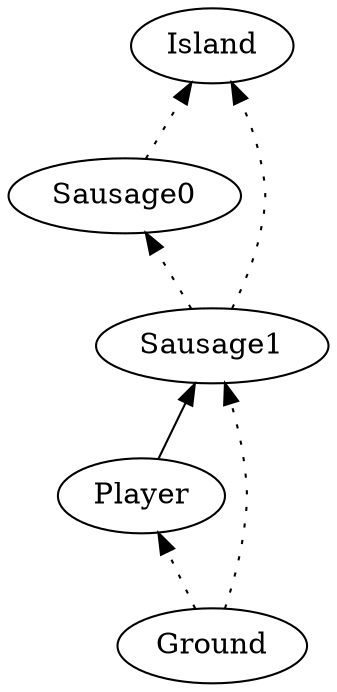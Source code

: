 digraph G {
rankdir = BT;
	"Ground" -> "Player" [style=dotted];
	"Player" -> "Sausage1";
	"Ground" -> "Sausage1" [style=dotted];
	"Sausage1" -> "Sausage0" [style=dotted];
	"Sausage1" -> "Island" [style=dotted];
	"Sausage0" -> "Island" [style=dotted];
}